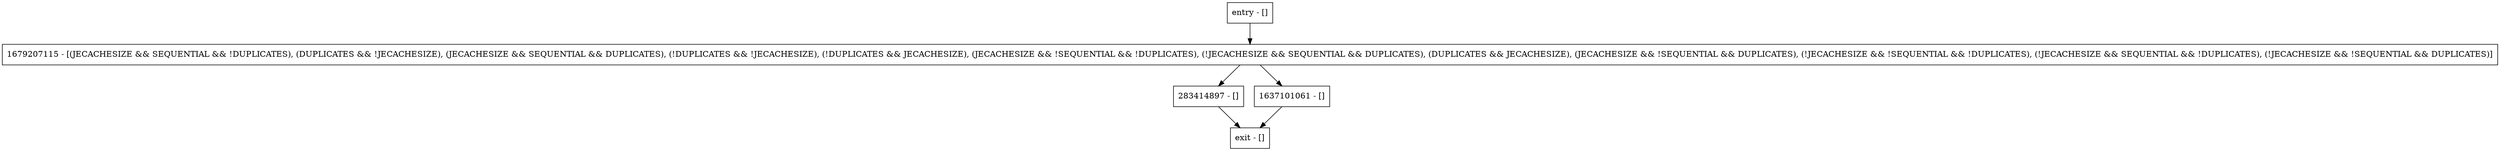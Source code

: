 digraph set {
node [shape=record];
entry [label="entry - []"];
exit [label="exit - []"];
1679207115 [label="1679207115 - [(JECACHESIZE && SEQUENTIAL && !DUPLICATES), (DUPLICATES && !JECACHESIZE), (JECACHESIZE && SEQUENTIAL && DUPLICATES), (!DUPLICATES && !JECACHESIZE), (!DUPLICATES && JECACHESIZE), (JECACHESIZE && !SEQUENTIAL && !DUPLICATES), (!JECACHESIZE && SEQUENTIAL && DUPLICATES), (DUPLICATES && JECACHESIZE), (JECACHESIZE && !SEQUENTIAL && DUPLICATES), (!JECACHESIZE && !SEQUENTIAL && !DUPLICATES), (!JECACHESIZE && SEQUENTIAL && !DUPLICATES), (!JECACHESIZE && !SEQUENTIAL && DUPLICATES)]"];
283414897 [label="283414897 - []"];
1637101061 [label="1637101061 - []"];
entry;
exit;
entry -> 1679207115;
1679207115 -> 283414897;
1679207115 -> 1637101061;
283414897 -> exit;
1637101061 -> exit;
}
